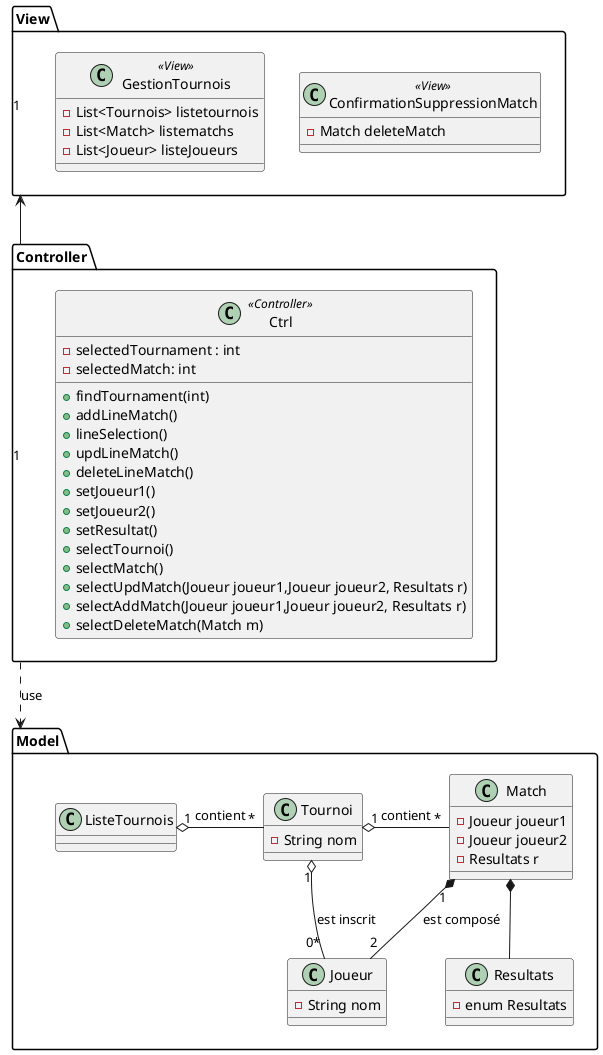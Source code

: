 @startuml CDL

skinparam shadowing false

package Model{
    class Tournoi{
        - String nom
    }
    class Match{
        -Joueur joueur1
        -Joueur joueur2
        -Resultats r
    }

    class Joueur{
        -String nom
    }
    class Resultats{
        -enum Resultats
    }
    class ListeTournois{
    }
}
package Controller{
    class Ctrl<<Controller>>{
        -selectedTournament : int
        -selectedMatch: int
        +findTournament(int)
        +addLineMatch()
        +lineSelection()
        +updLineMatch()
        +deleteLineMatch()
        +setJoueur1()
        +setJoueur2()
        +setResultat()
        +selectTournoi()
        +selectMatch()
        +selectUpdMatch(Joueur joueur1,Joueur joueur2, Resultats r)
        +selectAddMatch(Joueur joueur1,Joueur joueur2, Resultats r)
        +selectDeleteMatch(Match m)

    }
}
package View {
    class ConfirmationSuppressionMatch<<View>>{
        -Match deleteMatch
    }
     class GestionTournois<<View>>{
        -List<Tournois> listetournois
        -List<Match> listematchs
        -List<Joueur> listeJoueurs

    }
}
ListeTournois "1" o-r- "*" Tournoi : contient
Tournoi "1" o-r- "*" Match : contient
Tournoi "1" o-- "0*" Joueur : est inscrit
Match "1" *-- "2" Joueur :est composé
Match *-- Resultats
Controller ..> Model : use
View"1" <--"1" Controller
@enduml